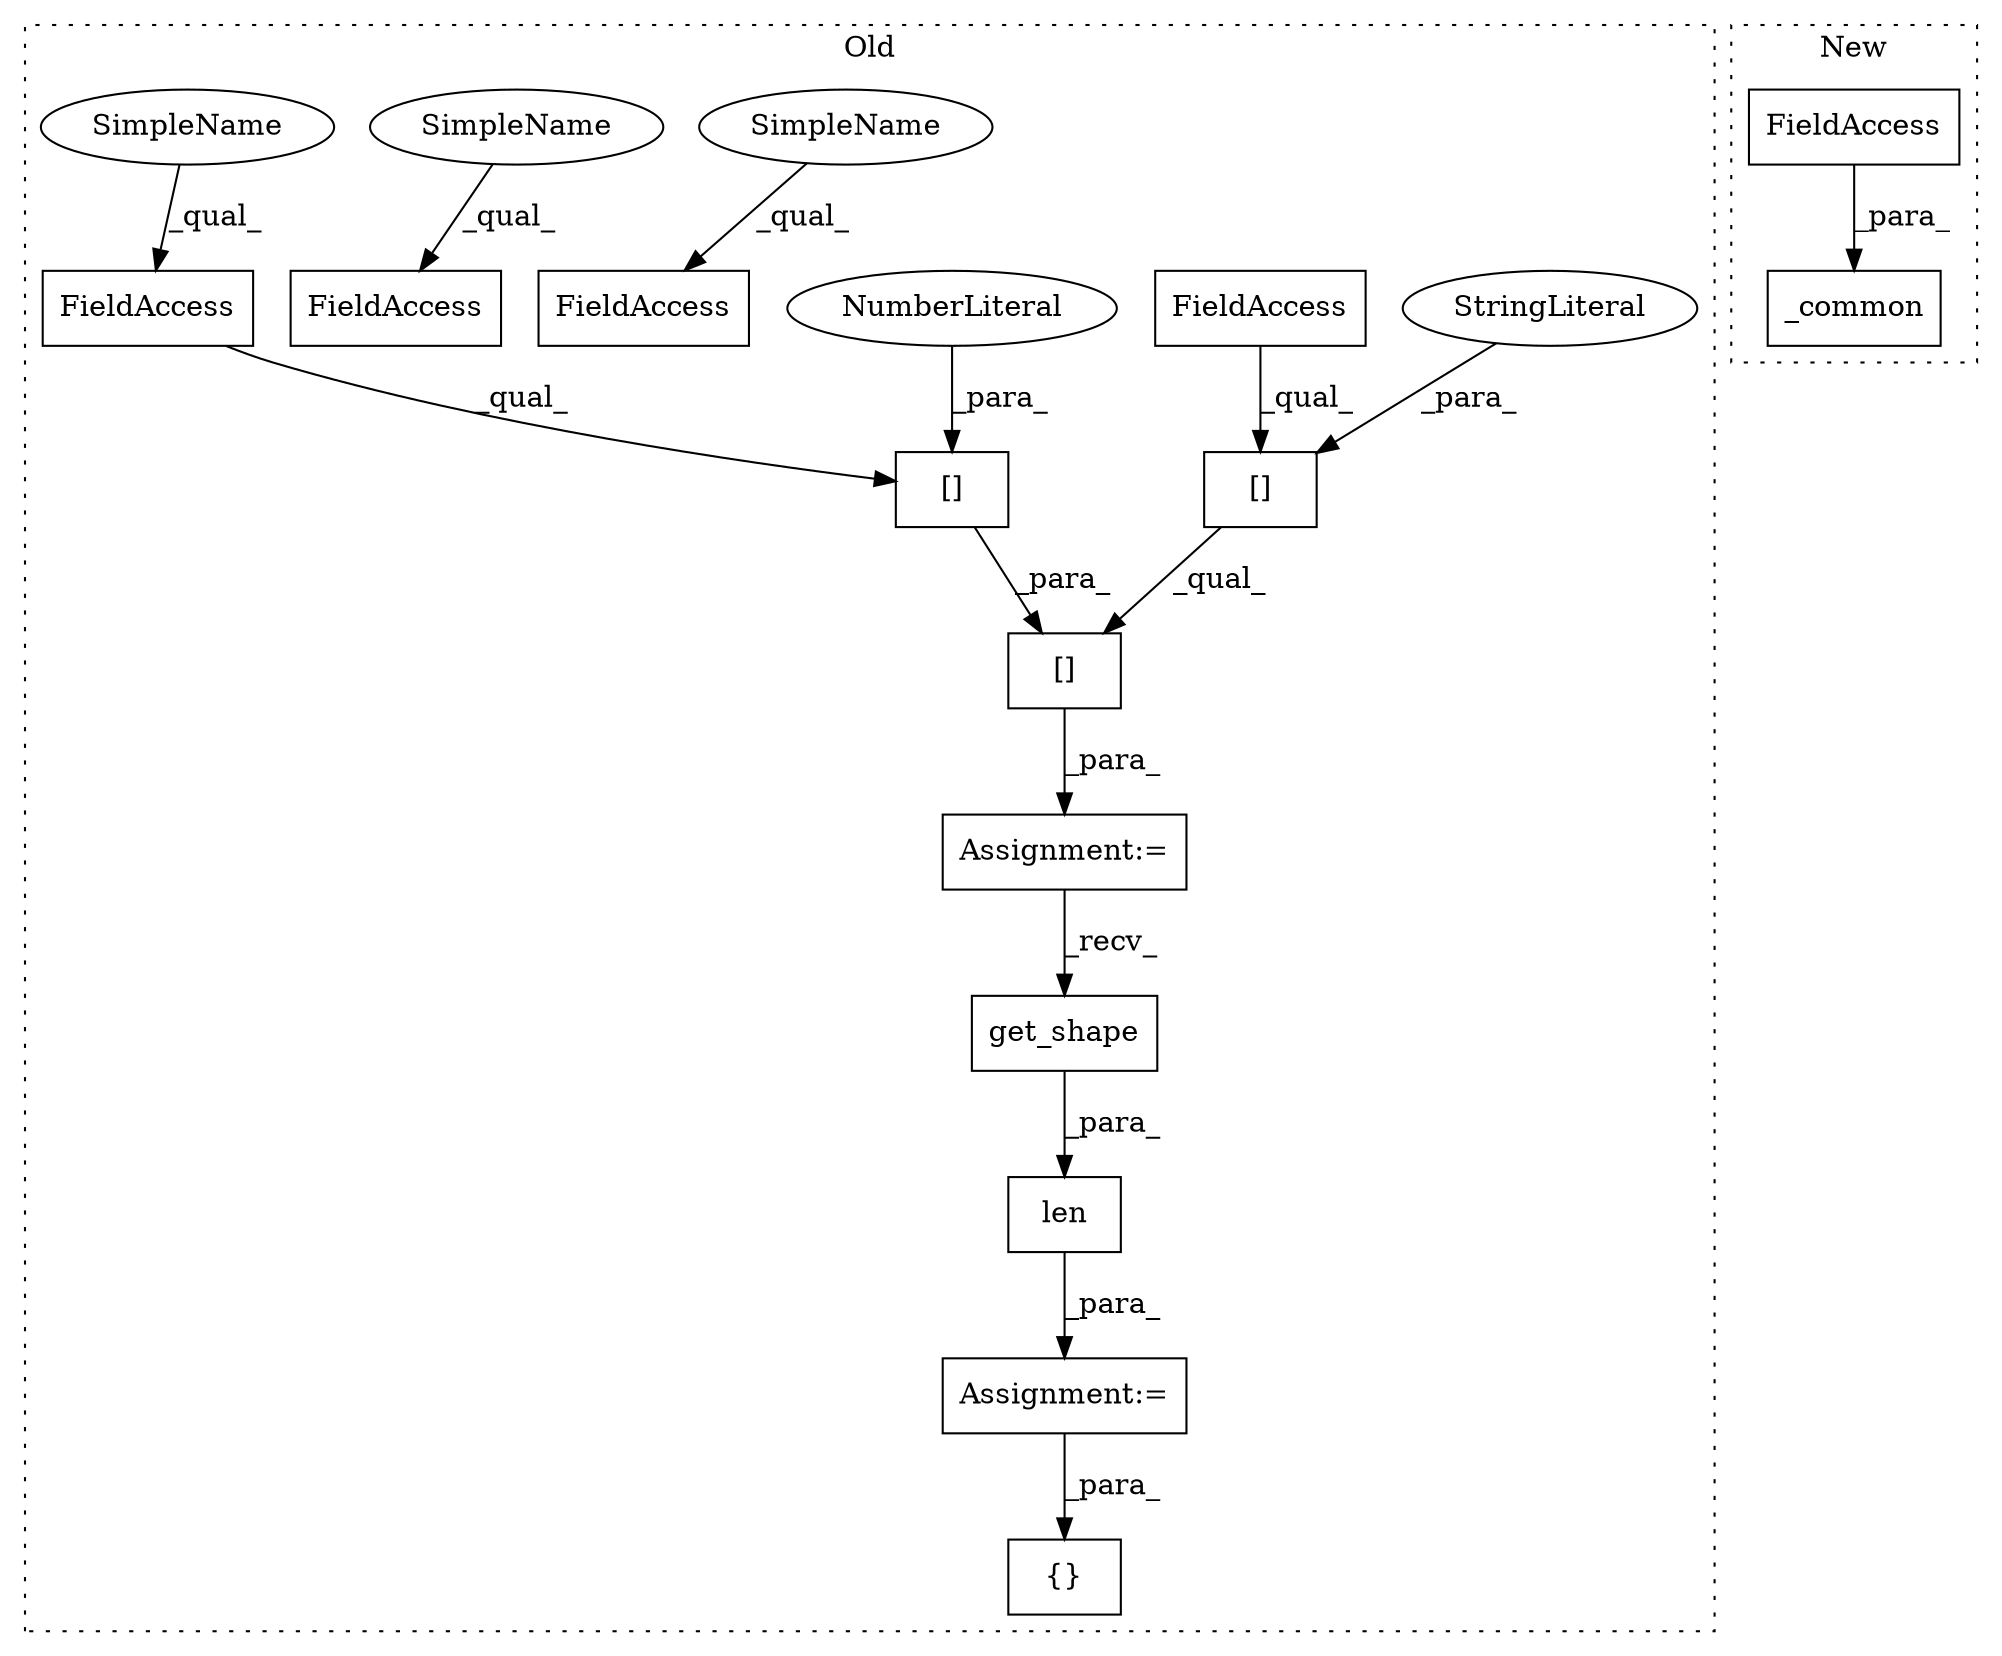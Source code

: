 digraph G {
subgraph cluster0 {
1 [label="get_shape" a="32" s="391" l="11" shape="box"];
3 [label="len" a="32" s="385,412" l="4,1" shape="box"];
5 [label="Assignment:=" a="7" s="303" l="1" shape="box"];
6 [label="[]" a="2" s="304,340" l="22,1" shape="box"];
7 [label="Assignment:=" a="7" s="351" l="1" shape="box"];
8 [label="[]" a="2" s="326,339" l="12,1" shape="box"];
9 [label="NumberLiteral" a="34" s="338" l="1" shape="ellipse"];
10 [label="[]" a="2" s="304,324" l="7,1" shape="box"];
11 [label="StringLiteral" a="45" s="311" l="13" shape="ellipse"];
12 [label="FieldAccess" a="22" s="304" l="6" shape="box"];
13 [label="FieldAccess" a="22" s="326" l="11" shape="box"];
14 [label="FieldAccess" a="22" s="432" l="10" shape="box"];
15 [label="{}" a="4" s="488,543" l="1,1" shape="box"];
16 [label="FieldAccess" a="22" s="352" l="10" shape="box"];
17 [label="SimpleName" a="42" s="352" l="4" shape="ellipse"];
18 [label="SimpleName" a="42" s="432" l="4" shape="ellipse"];
19 [label="SimpleName" a="42" s="326" l="4" shape="ellipse"];
label = "Old";
style="dotted";
}
subgraph cluster1 {
2 [label="_common" a="32" s="616,635" l="8,1" shape="box"];
4 [label="FieldAccess" a="22" s="629" l="6" shape="box"];
label = "New";
style="dotted";
}
1 -> 3 [label="_para_"];
3 -> 7 [label="_para_"];
4 -> 2 [label="_para_"];
5 -> 1 [label="_recv_"];
6 -> 5 [label="_para_"];
7 -> 15 [label="_para_"];
8 -> 6 [label="_para_"];
9 -> 8 [label="_para_"];
10 -> 6 [label="_qual_"];
11 -> 10 [label="_para_"];
12 -> 10 [label="_qual_"];
13 -> 8 [label="_qual_"];
17 -> 16 [label="_qual_"];
18 -> 14 [label="_qual_"];
19 -> 13 [label="_qual_"];
}
